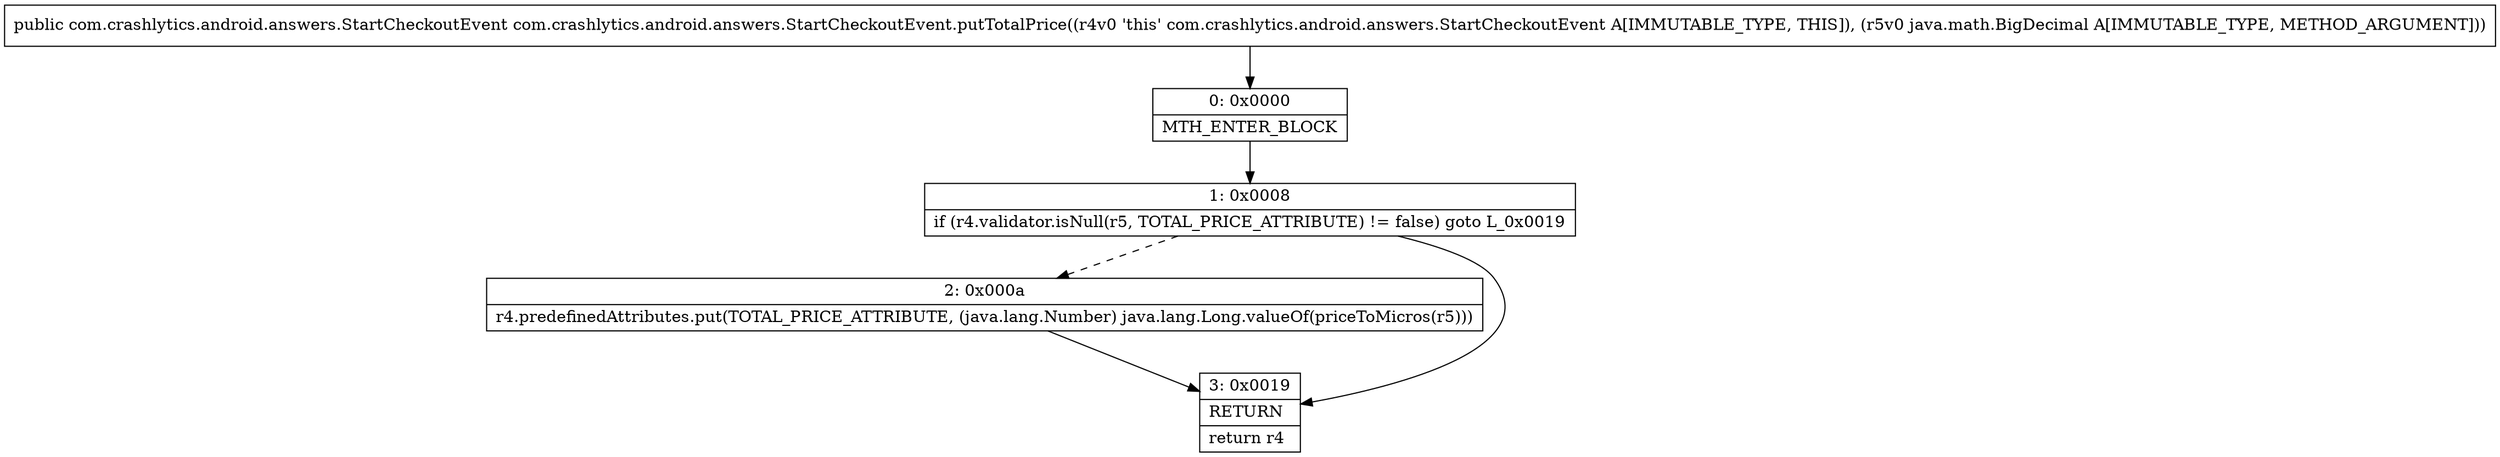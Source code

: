 digraph "CFG forcom.crashlytics.android.answers.StartCheckoutEvent.putTotalPrice(Ljava\/math\/BigDecimal;)Lcom\/crashlytics\/android\/answers\/StartCheckoutEvent;" {
Node_0 [shape=record,label="{0\:\ 0x0000|MTH_ENTER_BLOCK\l}"];
Node_1 [shape=record,label="{1\:\ 0x0008|if (r4.validator.isNull(r5, TOTAL_PRICE_ATTRIBUTE) != false) goto L_0x0019\l}"];
Node_2 [shape=record,label="{2\:\ 0x000a|r4.predefinedAttributes.put(TOTAL_PRICE_ATTRIBUTE, (java.lang.Number) java.lang.Long.valueOf(priceToMicros(r5)))\l}"];
Node_3 [shape=record,label="{3\:\ 0x0019|RETURN\l|return r4\l}"];
MethodNode[shape=record,label="{public com.crashlytics.android.answers.StartCheckoutEvent com.crashlytics.android.answers.StartCheckoutEvent.putTotalPrice((r4v0 'this' com.crashlytics.android.answers.StartCheckoutEvent A[IMMUTABLE_TYPE, THIS]), (r5v0 java.math.BigDecimal A[IMMUTABLE_TYPE, METHOD_ARGUMENT])) }"];
MethodNode -> Node_0;
Node_0 -> Node_1;
Node_1 -> Node_2[style=dashed];
Node_1 -> Node_3;
Node_2 -> Node_3;
}

